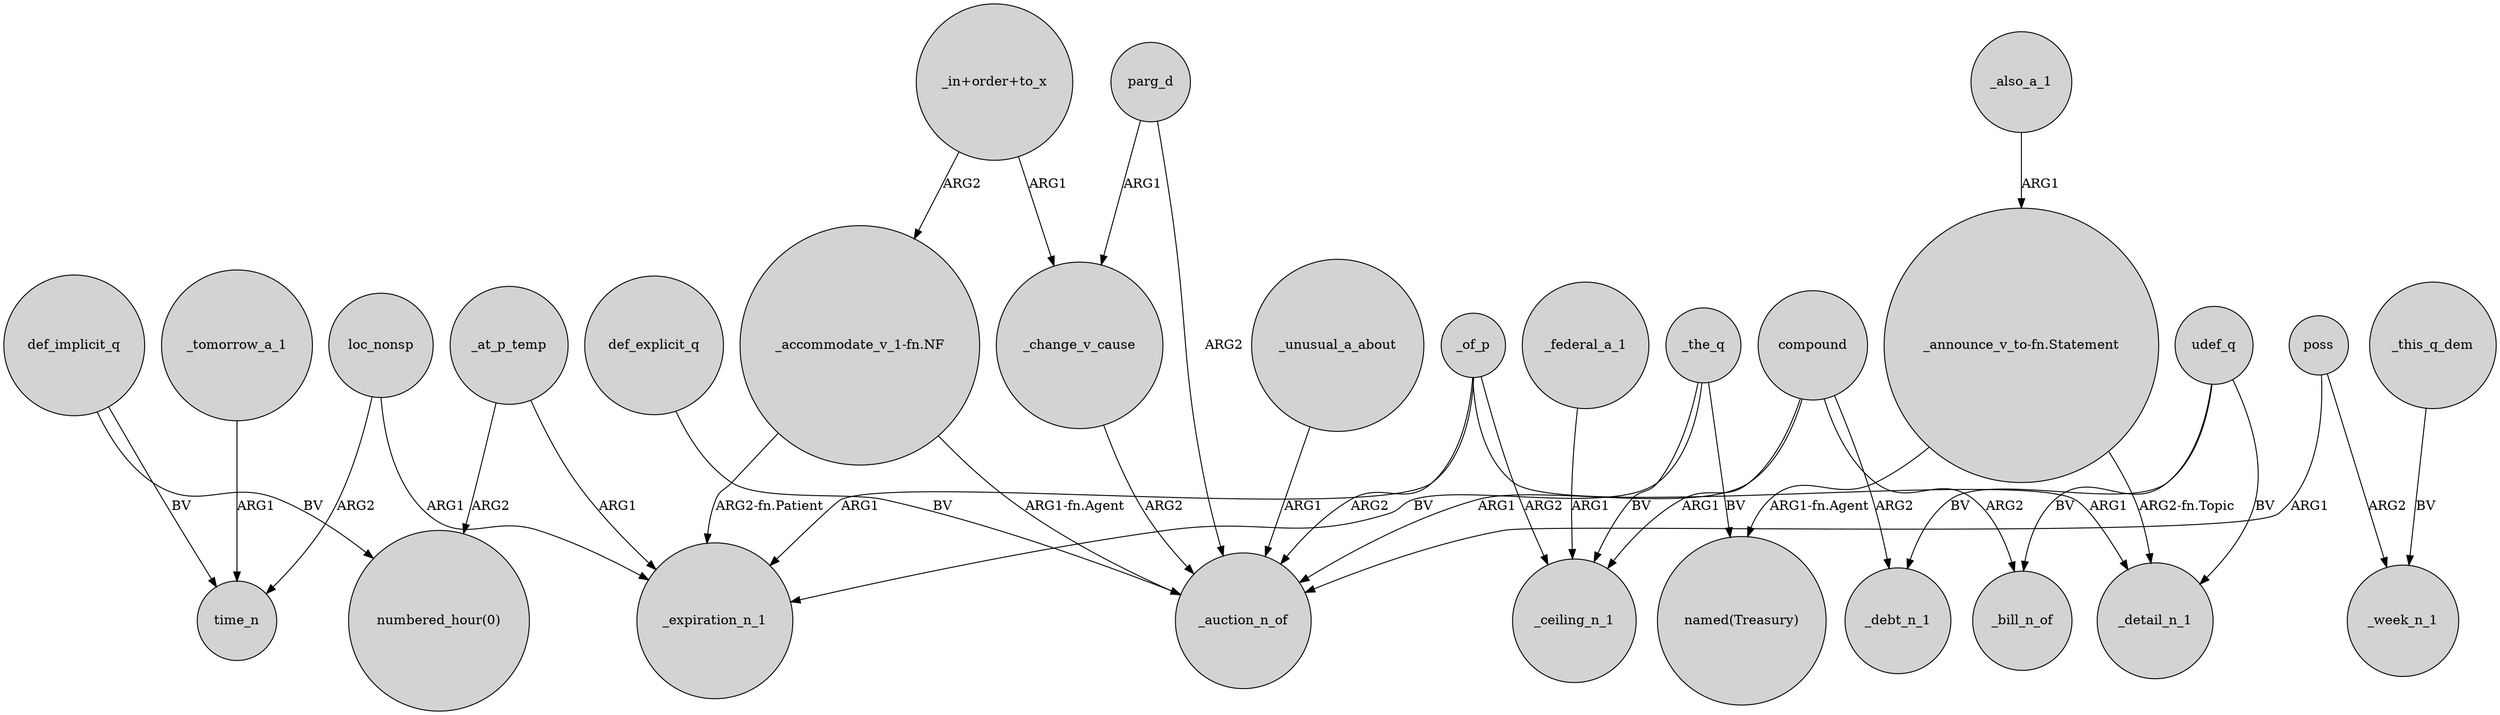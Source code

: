 digraph {
	node [shape=circle style=filled]
	def_implicit_q -> "numbered_hour(0)" [label=BV]
	"_accommodate_v_1-fn.NF" -> _expiration_n_1 [label="ARG2-fn.Patient"]
	parg_d -> _change_v_cause [label=ARG1]
	_tomorrow_a_1 -> time_n [label=ARG1]
	udef_q -> _debt_n_1 [label=BV]
	_of_p -> _detail_n_1 [label=ARG1]
	compound -> _debt_n_1 [label=ARG2]
	loc_nonsp -> _expiration_n_1 [label=ARG1]
	_change_v_cause -> _auction_n_of [label=ARG2]
	"_in+order+to_x" -> _change_v_cause [label=ARG1]
	udef_q -> _bill_n_of [label=BV]
	_the_q -> _expiration_n_1 [label=BV]
	_of_p -> _ceiling_n_1 [label=ARG2]
	_at_p_temp -> _expiration_n_1 [label=ARG1]
	_also_a_1 -> "_announce_v_to-fn.Statement" [label=ARG1]
	"_in+order+to_x" -> "_accommodate_v_1-fn.NF" [label=ARG2]
	loc_nonsp -> time_n [label=ARG2]
	poss -> _week_n_1 [label=ARG2]
	_federal_a_1 -> _ceiling_n_1 [label=ARG1]
	"_announce_v_to-fn.Statement" -> _detail_n_1 [label="ARG2-fn.Topic"]
	_at_p_temp -> "numbered_hour(0)" [label=ARG2]
	_this_q_dem -> _week_n_1 [label=BV]
	parg_d -> _auction_n_of [label=ARG2]
	_unusual_a_about -> _auction_n_of [label=ARG1]
	poss -> _auction_n_of [label=ARG1]
	compound -> _bill_n_of [label=ARG2]
	"_accommodate_v_1-fn.NF" -> _auction_n_of [label="ARG1-fn.Agent"]
	compound -> _ceiling_n_1 [label=ARG1]
	_the_q -> "named(Treasury)" [label=BV]
	compound -> _auction_n_of [label=ARG1]
	_of_p -> _auction_n_of [label=ARG2]
	_of_p -> _expiration_n_1 [label=ARG1]
	udef_q -> _detail_n_1 [label=BV]
	_the_q -> _ceiling_n_1 [label=BV]
	def_explicit_q -> _auction_n_of [label=BV]
	"_announce_v_to-fn.Statement" -> "named(Treasury)" [label="ARG1-fn.Agent"]
	def_implicit_q -> time_n [label=BV]
}
